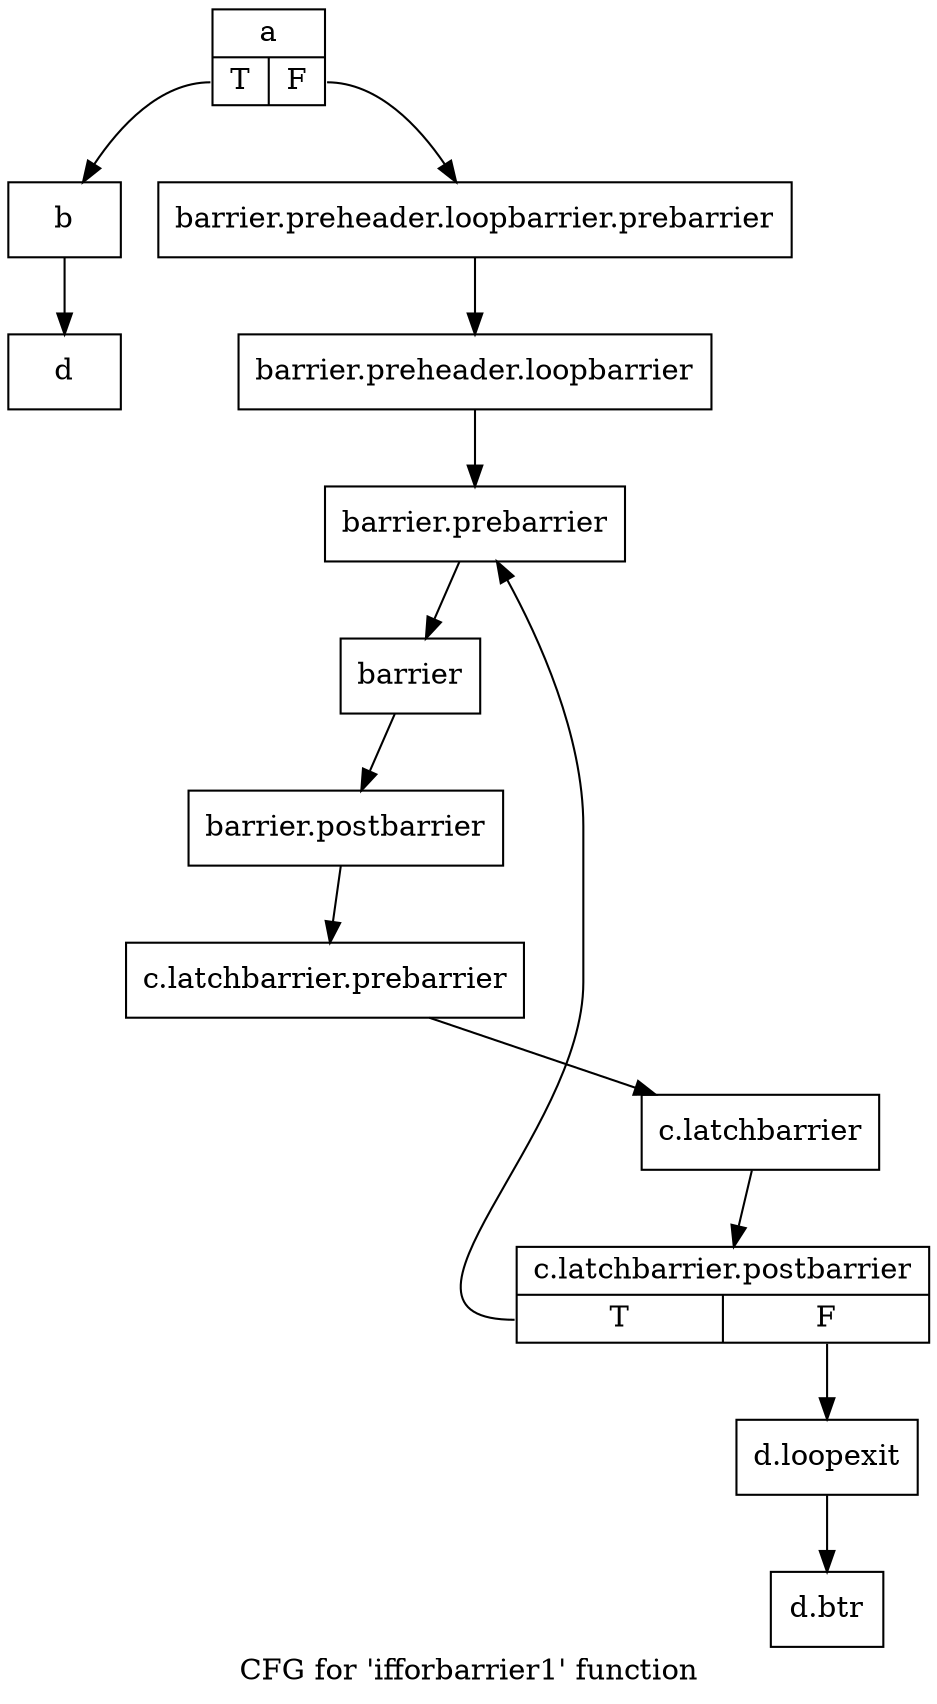 digraph "CFG for 'ifforbarrier1' function" {
	label="CFG for 'ifforbarrier1' function";

	Node0x15b0cb0 [shape=record,label="{a|{<s0>T|<s1>F}}"];
	Node0x15b0cb0:s0 -> Node0x15b0eb0;
	Node0x15b0cb0:s1 -> Node0x15b0ff0;
	Node0x15b0ff0 [shape=record,label="{barrier.preheader.loopbarrier.prebarrier}"];
	Node0x15b0ff0 -> Node0x15b11d0;
	Node0x15b11d0 [shape=record,label="{barrier.preheader.loopbarrier}"];
	Node0x15b11d0 -> Node0x15b1410;
	Node0x15b0eb0 [shape=record,label="{b}"];
	Node0x15b0eb0 -> Node0x15b2300;
	Node0x15b1410 [shape=record,label="{barrier.prebarrier}"];
	Node0x15b1410 -> Node0x15b23e0;
	Node0x15b23e0 [shape=record,label="{barrier}"];
	Node0x15b23e0 -> Node0x15b25a0;
	Node0x15b25a0 [shape=record,label="{barrier.postbarrier}"];
	Node0x15b25a0 -> Node0x15b2680;
	Node0x15b2680 [shape=record,label="{c.latchbarrier.prebarrier}"];
	Node0x15b2680 -> Node0x15b27c0;
	Node0x15b27c0 [shape=record,label="{c.latchbarrier}"];
	Node0x15b27c0 -> Node0x15b2970;
	Node0x15b2970 [shape=record,label="{c.latchbarrier.postbarrier|{<s0>T|<s1>F}}"];
	Node0x15b2970:s0 -> Node0x15b1410;
	Node0x15b2970:s1 -> Node0x15b2a90;
	Node0x15b2a90 [shape=record,label="{d.loopexit}"];
	Node0x15b2a90 -> Node0x15b2c00;
	Node0x15b2300 [shape=record,label="{d}"];
	Node0x15b2c00 [shape=record,label="{d.btr}"];
}
